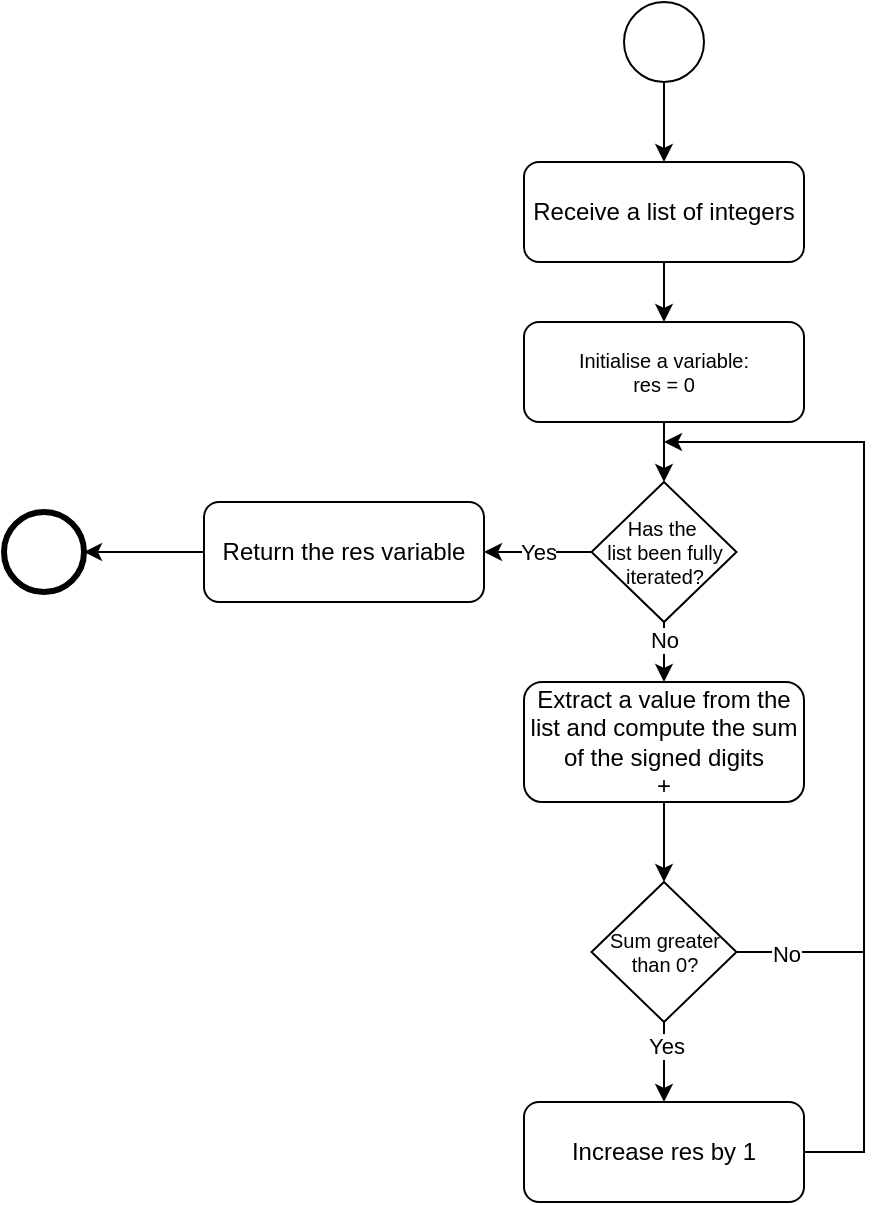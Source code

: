 <mxfile version="25.0.1">
  <diagram name="Page-1" id="gcOh2L13ghurHqlArtQZ">
    <mxGraphModel dx="2261" dy="827" grid="1" gridSize="14" guides="1" tooltips="1" connect="1" arrows="1" fold="1" page="1" pageScale="1" pageWidth="827" pageHeight="1169" background="#ffffff" math="0" shadow="0">
      <root>
        <mxCell id="0" />
        <mxCell id="1" parent="0" />
        <mxCell id="VRNMHvbQ2h5_KSJw3uvR-1" value="" style="ellipse;whiteSpace=wrap;html=1;aspect=fixed;" parent="1" vertex="1">
          <mxGeometry x="280" y="200" width="40" height="40" as="geometry" />
        </mxCell>
        <mxCell id="VRNMHvbQ2h5_KSJw3uvR-2" value="Receive a list of integers" style="rounded=1;whiteSpace=wrap;html=1;" parent="1" vertex="1">
          <mxGeometry x="230" y="280" width="140" height="50" as="geometry" />
        </mxCell>
        <mxCell id="VRNMHvbQ2h5_KSJw3uvR-3" value="Initialise a variable:&lt;div&gt;res = 0&lt;/div&gt;" style="rounded=1;whiteSpace=wrap;html=1;fontSize=10;" parent="1" vertex="1">
          <mxGeometry x="230" y="360" width="140" height="50" as="geometry" />
        </mxCell>
        <mxCell id="VRNMHvbQ2h5_KSJw3uvR-4" value="Extract a value from the list and compute the sum of the signed digits&lt;div&gt;+&lt;/div&gt;" style="rounded=1;whiteSpace=wrap;html=1;" parent="1" vertex="1">
          <mxGeometry x="230" y="540" width="140" height="60" as="geometry" />
        </mxCell>
        <mxCell id="VRNMHvbQ2h5_KSJw3uvR-5" value="" style="ellipse;whiteSpace=wrap;html=1;aspect=fixed;strokeWidth=3;" parent="1" vertex="1">
          <mxGeometry x="-30" y="455" width="40" height="40" as="geometry" />
        </mxCell>
        <mxCell id="VRNMHvbQ2h5_KSJw3uvR-6" value="" style="endArrow=classic;html=1;rounded=0;exitX=0.5;exitY=1;exitDx=0;exitDy=0;entryX=0.5;entryY=0;entryDx=0;entryDy=0;" parent="1" source="VRNMHvbQ2h5_KSJw3uvR-1" target="VRNMHvbQ2h5_KSJw3uvR-2" edge="1">
          <mxGeometry width="50" height="50" relative="1" as="geometry">
            <mxPoint x="390" y="450" as="sourcePoint" />
            <mxPoint x="440" y="400" as="targetPoint" />
          </mxGeometry>
        </mxCell>
        <mxCell id="VRNMHvbQ2h5_KSJw3uvR-7" value="" style="endArrow=classic;html=1;rounded=0;exitX=0.5;exitY=1;exitDx=0;exitDy=0;entryX=0.5;entryY=0;entryDx=0;entryDy=0;" parent="1" source="VRNMHvbQ2h5_KSJw3uvR-2" target="VRNMHvbQ2h5_KSJw3uvR-3" edge="1">
          <mxGeometry width="50" height="50" relative="1" as="geometry">
            <mxPoint x="310" y="250" as="sourcePoint" />
            <mxPoint x="310" y="290" as="targetPoint" />
          </mxGeometry>
        </mxCell>
        <mxCell id="VRNMHvbQ2h5_KSJw3uvR-9" value="Yes" style="endArrow=classic;html=1;rounded=0;entryX=1;entryY=0.5;entryDx=0;entryDy=0;exitX=0;exitY=0.5;exitDx=0;exitDy=0;" parent="1" source="vixWw8onG-kdzUBgcPQU-1" target="vixWw8onG-kdzUBgcPQU-13" edge="1">
          <mxGeometry width="50" height="50" relative="1" as="geometry">
            <mxPoint x="130" y="510" as="sourcePoint" />
            <mxPoint x="310" y="560" as="targetPoint" />
          </mxGeometry>
        </mxCell>
        <mxCell id="vixWw8onG-kdzUBgcPQU-1" value="Has the&amp;nbsp;&lt;div&gt;list been fully iterated?&lt;/div&gt;" style="rhombus;whiteSpace=wrap;html=1;fontSize=10;" parent="1" vertex="1">
          <mxGeometry x="263.75" y="440" width="72.5" height="70" as="geometry" />
        </mxCell>
        <mxCell id="vixWw8onG-kdzUBgcPQU-2" value="" style="endArrow=classic;html=1;rounded=0;exitX=0.5;exitY=1;exitDx=0;exitDy=0;entryX=0.5;entryY=0;entryDx=0;entryDy=0;" parent="1" source="VRNMHvbQ2h5_KSJw3uvR-3" target="vixWw8onG-kdzUBgcPQU-1" edge="1">
          <mxGeometry width="50" height="50" relative="1" as="geometry">
            <mxPoint x="310" y="340" as="sourcePoint" />
            <mxPoint x="310" y="370" as="targetPoint" />
          </mxGeometry>
        </mxCell>
        <mxCell id="vixWw8onG-kdzUBgcPQU-3" value="" style="endArrow=classic;html=1;rounded=0;exitX=0.5;exitY=1;exitDx=0;exitDy=0;entryX=0.5;entryY=0;entryDx=0;entryDy=0;" parent="1" source="vixWw8onG-kdzUBgcPQU-1" target="VRNMHvbQ2h5_KSJw3uvR-4" edge="1">
          <mxGeometry width="50" height="50" relative="1" as="geometry">
            <mxPoint x="310" y="420" as="sourcePoint" />
            <mxPoint x="310" y="450" as="targetPoint" />
          </mxGeometry>
        </mxCell>
        <mxCell id="vixWw8onG-kdzUBgcPQU-15" value="No" style="edgeLabel;html=1;align=center;verticalAlign=middle;resizable=0;points=[];" parent="vixWw8onG-kdzUBgcPQU-3" vertex="1" connectable="0">
          <mxGeometry x="-0.41" relative="1" as="geometry">
            <mxPoint as="offset" />
          </mxGeometry>
        </mxCell>
        <mxCell id="vixWw8onG-kdzUBgcPQU-4" value="Sum greater&lt;div&gt;than 0?&lt;/div&gt;" style="rhombus;whiteSpace=wrap;html=1;fontSize=10;" parent="1" vertex="1">
          <mxGeometry x="263.75" y="640" width="72.5" height="70" as="geometry" />
        </mxCell>
        <mxCell id="vixWw8onG-kdzUBgcPQU-5" value="" style="endArrow=classic;html=1;rounded=0;exitX=0.5;exitY=1;exitDx=0;exitDy=0;entryX=0.5;entryY=0;entryDx=0;entryDy=0;" parent="1" source="VRNMHvbQ2h5_KSJw3uvR-4" target="vixWw8onG-kdzUBgcPQU-4" edge="1">
          <mxGeometry width="50" height="50" relative="1" as="geometry">
            <mxPoint x="310" y="520" as="sourcePoint" />
            <mxPoint x="310" y="560" as="targetPoint" />
          </mxGeometry>
        </mxCell>
        <mxCell id="vixWw8onG-kdzUBgcPQU-6" value="" style="endArrow=classic;html=1;rounded=0;exitX=1;exitY=0.5;exitDx=0;exitDy=0;" parent="1" source="vixWw8onG-kdzUBgcPQU-4" edge="1">
          <mxGeometry width="50" height="50" relative="1" as="geometry">
            <mxPoint x="360" y="640" as="sourcePoint" />
            <mxPoint x="300" y="420" as="targetPoint" />
            <Array as="points">
              <mxPoint x="400" y="675" />
              <mxPoint x="400" y="420" />
            </Array>
          </mxGeometry>
        </mxCell>
        <mxCell id="vixWw8onG-kdzUBgcPQU-7" value="No" style="edgeLabel;html=1;align=center;verticalAlign=middle;resizable=0;points=[];" parent="vixWw8onG-kdzUBgcPQU-6" vertex="1" connectable="0">
          <mxGeometry x="-0.885" y="-1" relative="1" as="geometry">
            <mxPoint as="offset" />
          </mxGeometry>
        </mxCell>
        <mxCell id="vixWw8onG-kdzUBgcPQU-8" value="Increase res by 1" style="rounded=1;whiteSpace=wrap;html=1;" parent="1" vertex="1">
          <mxGeometry x="230" y="750" width="140" height="50" as="geometry" />
        </mxCell>
        <mxCell id="vixWw8onG-kdzUBgcPQU-9" value="" style="endArrow=classic;html=1;rounded=0;exitX=0.5;exitY=1;exitDx=0;exitDy=0;entryX=0.5;entryY=0;entryDx=0;entryDy=0;" parent="1" source="vixWw8onG-kdzUBgcPQU-4" target="vixWw8onG-kdzUBgcPQU-8" edge="1">
          <mxGeometry width="50" height="50" relative="1" as="geometry">
            <mxPoint x="310" y="610" as="sourcePoint" />
            <mxPoint x="310" y="650" as="targetPoint" />
          </mxGeometry>
        </mxCell>
        <mxCell id="vixWw8onG-kdzUBgcPQU-10" value="Yes" style="edgeLabel;html=1;align=center;verticalAlign=middle;resizable=0;points=[];" parent="vixWw8onG-kdzUBgcPQU-9" vertex="1" connectable="0">
          <mxGeometry x="-0.433" y="1" relative="1" as="geometry">
            <mxPoint as="offset" />
          </mxGeometry>
        </mxCell>
        <mxCell id="vixWw8onG-kdzUBgcPQU-12" value="" style="endArrow=none;html=1;rounded=0;exitX=1;exitY=0.5;exitDx=0;exitDy=0;" parent="1" source="vixWw8onG-kdzUBgcPQU-8" edge="1">
          <mxGeometry width="50" height="50" relative="1" as="geometry">
            <mxPoint x="220" y="660" as="sourcePoint" />
            <mxPoint x="400" y="670" as="targetPoint" />
            <Array as="points">
              <mxPoint x="400" y="775" />
            </Array>
          </mxGeometry>
        </mxCell>
        <mxCell id="vixWw8onG-kdzUBgcPQU-13" value="Return the res variable" style="rounded=1;whiteSpace=wrap;html=1;" parent="1" vertex="1">
          <mxGeometry x="70" y="450" width="140" height="50" as="geometry" />
        </mxCell>
        <mxCell id="vixWw8onG-kdzUBgcPQU-14" value="" style="endArrow=classic;html=1;rounded=0;entryX=1;entryY=0.5;entryDx=0;entryDy=0;exitX=0;exitY=0.5;exitDx=0;exitDy=0;" parent="1" source="vixWw8onG-kdzUBgcPQU-13" target="VRNMHvbQ2h5_KSJw3uvR-5" edge="1">
          <mxGeometry width="50" height="50" relative="1" as="geometry">
            <mxPoint x="274" y="485" as="sourcePoint" />
            <mxPoint x="220" y="485" as="targetPoint" />
          </mxGeometry>
        </mxCell>
      </root>
    </mxGraphModel>
  </diagram>
</mxfile>